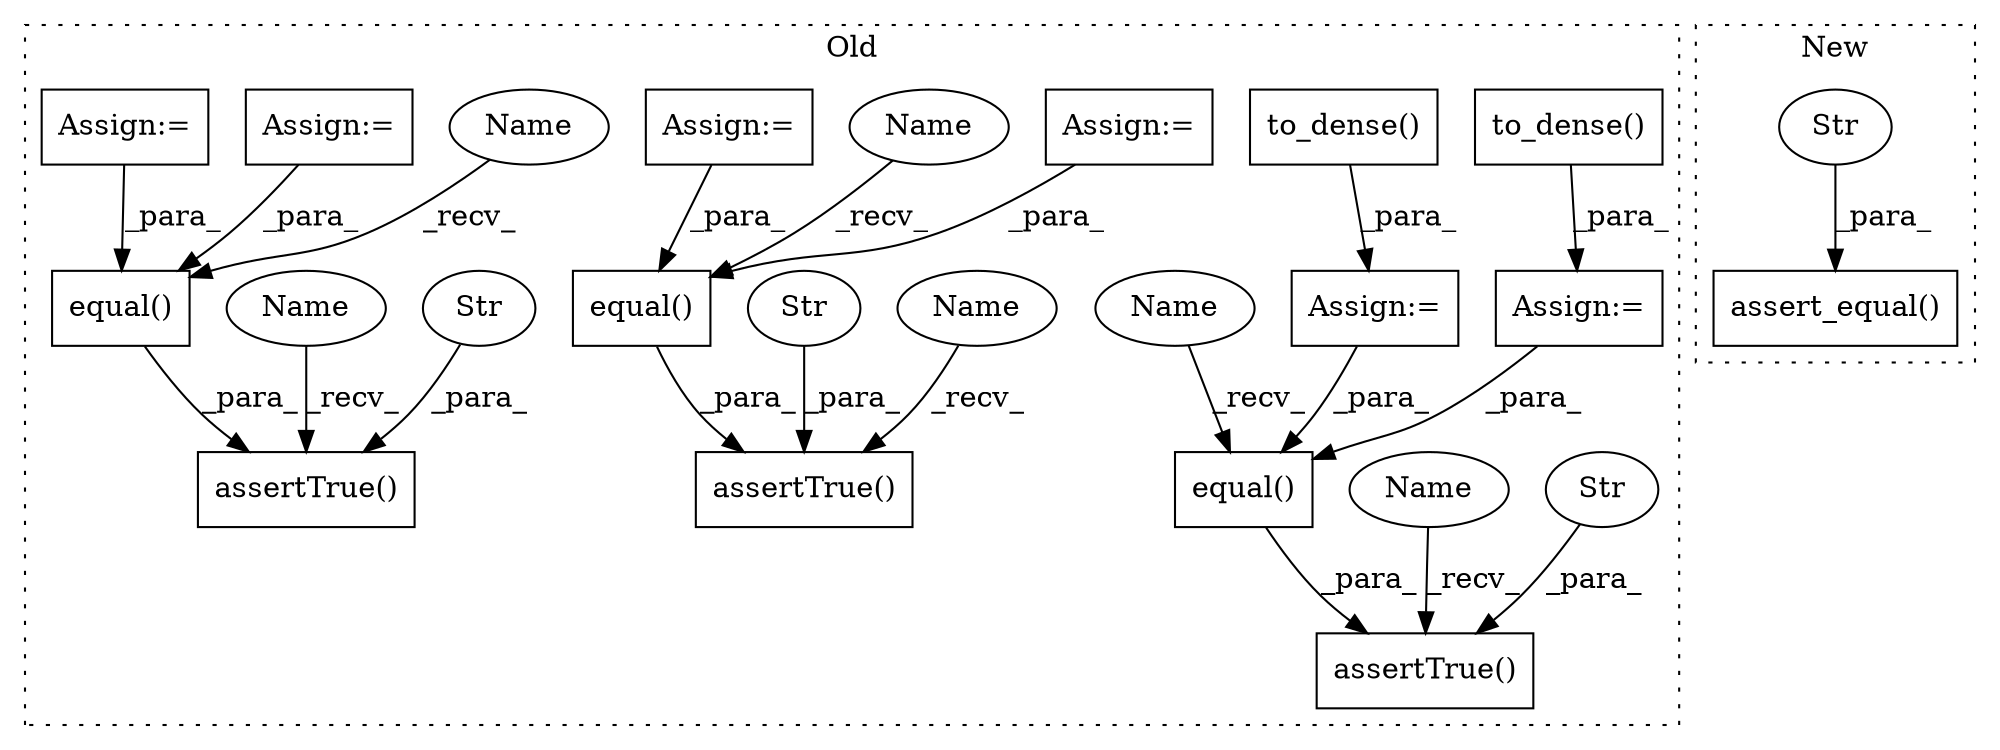 digraph G {
subgraph cluster0 {
1 [label="assertTrue()" a="75" s="16029,16133" l="16,1" shape="box"];
3 [label="equal()" a="75" s="16045,16090" l="12,1" shape="box"];
4 [label="equal()" a="75" s="15931,15976" l="12,1" shape="box"];
6 [label="Str" a="66" s="16093" l="40" shape="ellipse"];
7 [label="equal()" a="75" s="15831,15864" l="12,1" shape="box"];
8 [label="to_dense()" a="75" s="15569" l="31" shape="box"];
9 [label="assertTrue()" a="75" s="15915,16019" l="16,1" shape="box"];
10 [label="Str" a="66" s="15979" l="40" shape="ellipse"];
11 [label="assertTrue()" a="75" s="15815,15905" l="16,1" shape="box"];
12 [label="Str" a="66" s="15867" l="38" shape="ellipse"];
13 [label="to_dense()" a="75" s="15515" l="33" shape="box"];
14 [label="Assign:=" a="68" s="15625" l="3" shape="box"];
15 [label="Assign:=" a="68" s="15512" l="3" shape="box"];
16 [label="Assign:=" a="68" s="15677" l="3" shape="box"];
17 [label="Assign:=" a="68" s="15728" l="3" shape="box"];
18 [label="Assign:=" a="68" s="15780" l="3" shape="box"];
19 [label="Assign:=" a="68" s="15566" l="3" shape="box"];
20 [label="Name" a="87" s="15815" l="4" shape="ellipse"];
21 [label="Name" a="87" s="15915" l="4" shape="ellipse"];
22 [label="Name" a="87" s="16029" l="4" shape="ellipse"];
23 [label="Name" a="87" s="15831" l="5" shape="ellipse"];
24 [label="Name" a="87" s="15931" l="5" shape="ellipse"];
25 [label="Name" a="87" s="16045" l="5" shape="ellipse"];
label = "Old";
style="dotted";
}
subgraph cluster1 {
2 [label="assert_equal()" a="75" s="11918,11981" l="18,1" shape="box"];
5 [label="Str" a="66" s="11962" l="19" shape="ellipse"];
label = "New";
style="dotted";
}
3 -> 1 [label="_para_"];
4 -> 9 [label="_para_"];
5 -> 2 [label="_para_"];
6 -> 1 [label="_para_"];
7 -> 11 [label="_para_"];
8 -> 19 [label="_para_"];
10 -> 9 [label="_para_"];
12 -> 11 [label="_para_"];
13 -> 15 [label="_para_"];
14 -> 4 [label="_para_"];
15 -> 7 [label="_para_"];
16 -> 4 [label="_para_"];
17 -> 3 [label="_para_"];
18 -> 3 [label="_para_"];
19 -> 7 [label="_para_"];
20 -> 11 [label="_recv_"];
21 -> 9 [label="_recv_"];
22 -> 1 [label="_recv_"];
23 -> 7 [label="_recv_"];
24 -> 4 [label="_recv_"];
25 -> 3 [label="_recv_"];
}